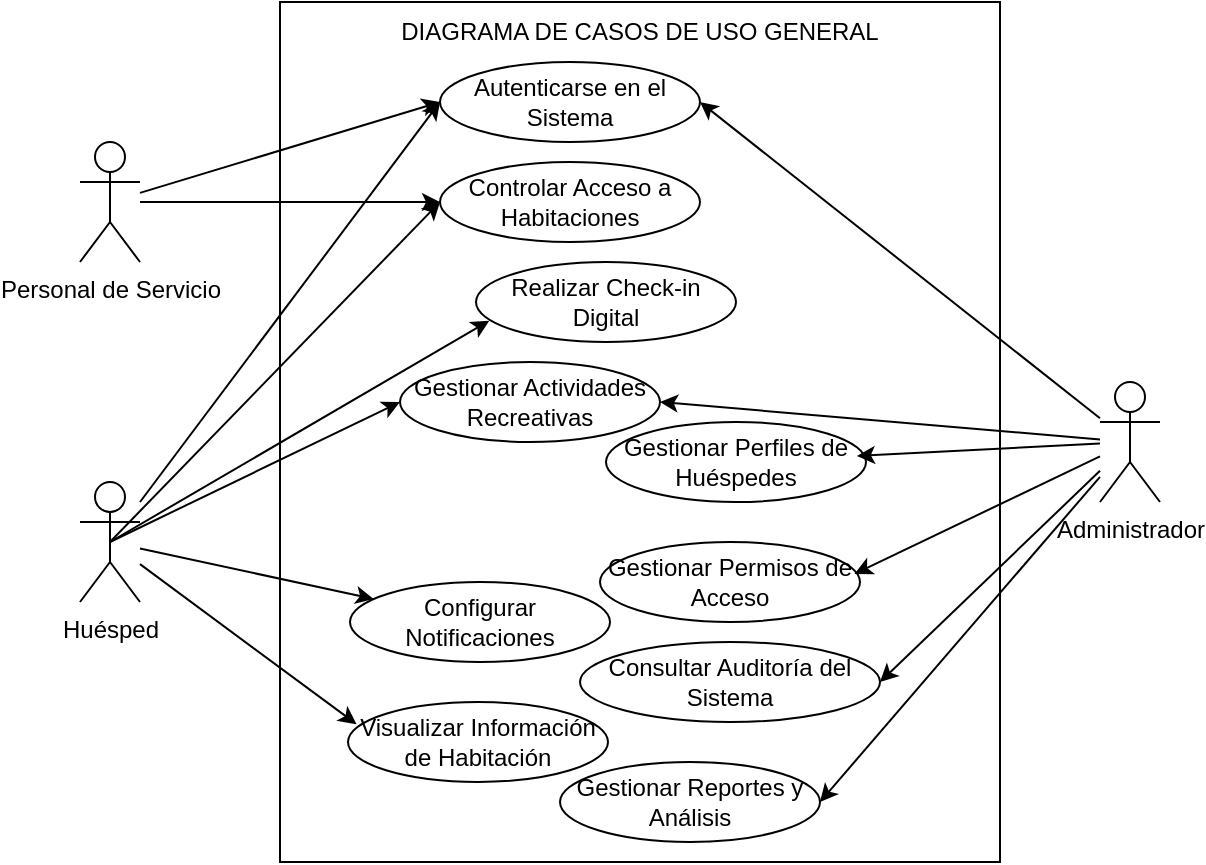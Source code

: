 <mxfile version="28.2.8">
  <diagram name="Página-1" id="imYS4RgtvVxFy-9Kshcz">
    <mxGraphModel dx="872" dy="439" grid="1" gridSize="10" guides="1" tooltips="1" connect="1" arrows="1" fold="1" page="1" pageScale="1" pageWidth="827" pageHeight="1169" math="0" shadow="0">
      <root>
        <mxCell id="0" />
        <mxCell id="1" parent="0" />
        <mxCell id="LPedVDwC0ZXYi0vRmJ3a-1" value="" style="rounded=0;whiteSpace=wrap;html=1;" vertex="1" parent="1">
          <mxGeometry x="250" y="40" width="360" height="430" as="geometry" />
        </mxCell>
        <mxCell id="LPedVDwC0ZXYi0vRmJ3a-2" value="Huésped" style="shape=umlActor;verticalLabelPosition=bottom;verticalAlign=top;html=1;outlineConnect=0;" vertex="1" parent="1">
          <mxGeometry x="150" y="280" width="30" height="60" as="geometry" />
        </mxCell>
        <mxCell id="LPedVDwC0ZXYi0vRmJ3a-4" value="Personal de Servicio" style="shape=umlActor;verticalLabelPosition=bottom;verticalAlign=top;html=1;outlineConnect=0;" vertex="1" parent="1">
          <mxGeometry x="150" y="110" width="30" height="60" as="geometry" />
        </mxCell>
        <mxCell id="LPedVDwC0ZXYi0vRmJ3a-5" value="Realizar Check-in Digital" style="ellipse;whiteSpace=wrap;html=1;" vertex="1" parent="1">
          <mxGeometry x="348" y="170" width="130" height="40" as="geometry" />
        </mxCell>
        <mxCell id="LPedVDwC0ZXYi0vRmJ3a-7" value="" style="endArrow=classic;html=1;rounded=0;exitX=0.5;exitY=0.5;exitDx=0;exitDy=0;exitPerimeter=0;entryX=0.051;entryY=0.735;entryDx=0;entryDy=0;entryPerimeter=0;" edge="1" parent="1" source="LPedVDwC0ZXYi0vRmJ3a-2" target="LPedVDwC0ZXYi0vRmJ3a-5">
          <mxGeometry width="50" height="50" relative="1" as="geometry">
            <mxPoint x="310" y="210" as="sourcePoint" />
            <mxPoint x="360" y="160" as="targetPoint" />
          </mxGeometry>
        </mxCell>
        <mxCell id="LPedVDwC0ZXYi0vRmJ3a-9" value="Controlar Acceso a Habitaciones" style="ellipse;whiteSpace=wrap;html=1;" vertex="1" parent="1">
          <mxGeometry x="330" y="120" width="130" height="40" as="geometry" />
        </mxCell>
        <mxCell id="LPedVDwC0ZXYi0vRmJ3a-10" value="Gestionar Actividades Recreativas" style="ellipse;whiteSpace=wrap;html=1;" vertex="1" parent="1">
          <mxGeometry x="310" y="220" width="130" height="40" as="geometry" />
        </mxCell>
        <mxCell id="LPedVDwC0ZXYi0vRmJ3a-11" value="Gestionar Perfiles de Huéspedes" style="ellipse;whiteSpace=wrap;html=1;" vertex="1" parent="1">
          <mxGeometry x="413" y="250" width="130" height="40" as="geometry" />
        </mxCell>
        <mxCell id="LPedVDwC0ZXYi0vRmJ3a-12" value="Administrador" style="shape=umlActor;verticalLabelPosition=bottom;verticalAlign=top;html=1;outlineConnect=0;" vertex="1" parent="1">
          <mxGeometry x="660" y="230" width="30" height="60" as="geometry" />
        </mxCell>
        <mxCell id="LPedVDwC0ZXYi0vRmJ3a-13" value="" style="endArrow=classic;html=1;rounded=0;exitX=0.5;exitY=0.5;exitDx=0;exitDy=0;exitPerimeter=0;entryX=0;entryY=0.5;entryDx=0;entryDy=0;" edge="1" parent="1" source="LPedVDwC0ZXYi0vRmJ3a-2" target="LPedVDwC0ZXYi0vRmJ3a-9">
          <mxGeometry width="50" height="50" relative="1" as="geometry">
            <mxPoint x="370" y="240" as="sourcePoint" />
            <mxPoint x="340" y="160" as="targetPoint" />
          </mxGeometry>
        </mxCell>
        <mxCell id="LPedVDwC0ZXYi0vRmJ3a-14" value="" style="endArrow=classic;html=1;rounded=0;exitX=0.5;exitY=0.5;exitDx=0;exitDy=0;exitPerimeter=0;entryX=0;entryY=0.5;entryDx=0;entryDy=0;" edge="1" parent="1" source="LPedVDwC0ZXYi0vRmJ3a-2" target="LPedVDwC0ZXYi0vRmJ3a-10">
          <mxGeometry width="50" height="50" relative="1" as="geometry">
            <mxPoint x="225" y="130" as="sourcePoint" />
            <mxPoint x="350" y="170" as="targetPoint" />
          </mxGeometry>
        </mxCell>
        <mxCell id="LPedVDwC0ZXYi0vRmJ3a-15" value="" style="endArrow=classic;html=1;rounded=0;entryX=0;entryY=0.5;entryDx=0;entryDy=0;" edge="1" parent="1" source="LPedVDwC0ZXYi0vRmJ3a-4" target="LPedVDwC0ZXYi0vRmJ3a-9">
          <mxGeometry width="50" height="50" relative="1" as="geometry">
            <mxPoint x="370" y="240" as="sourcePoint" />
            <mxPoint x="360" y="180" as="targetPoint" />
          </mxGeometry>
        </mxCell>
        <mxCell id="LPedVDwC0ZXYi0vRmJ3a-16" value="" style="endArrow=classic;html=1;rounded=0;entryX=0.965;entryY=0.425;entryDx=0;entryDy=0;entryPerimeter=0;" edge="1" parent="1" source="LPedVDwC0ZXYi0vRmJ3a-12" target="LPedVDwC0ZXYi0vRmJ3a-11">
          <mxGeometry width="50" height="50" relative="1" as="geometry">
            <mxPoint x="370" y="240" as="sourcePoint" />
            <mxPoint x="420" y="190" as="targetPoint" />
          </mxGeometry>
        </mxCell>
        <mxCell id="LPedVDwC0ZXYi0vRmJ3a-17" value="Gestionar Permisos de Acceso" style="ellipse;whiteSpace=wrap;html=1;" vertex="1" parent="1">
          <mxGeometry x="410" y="310" width="130" height="40" as="geometry" />
        </mxCell>
        <mxCell id="LPedVDwC0ZXYi0vRmJ3a-18" value="" style="endArrow=classic;html=1;rounded=0;entryX=0.979;entryY=0.399;entryDx=0;entryDy=0;entryPerimeter=0;" edge="1" parent="1" source="LPedVDwC0ZXYi0vRmJ3a-12" target="LPedVDwC0ZXYi0vRmJ3a-17">
          <mxGeometry width="50" height="50" relative="1" as="geometry">
            <mxPoint x="370" y="240" as="sourcePoint" />
            <mxPoint x="420" y="190" as="targetPoint" />
          </mxGeometry>
        </mxCell>
        <mxCell id="LPedVDwC0ZXYi0vRmJ3a-19" value="Consultar Auditoría del Sistema" style="ellipse;whiteSpace=wrap;html=1;" vertex="1" parent="1">
          <mxGeometry x="400" y="360" width="150" height="40" as="geometry" />
        </mxCell>
        <mxCell id="LPedVDwC0ZXYi0vRmJ3a-20" value="Gestionar Reportes y Análisis" style="ellipse;whiteSpace=wrap;html=1;" vertex="1" parent="1">
          <mxGeometry x="390" y="420" width="130" height="40" as="geometry" />
        </mxCell>
        <mxCell id="LPedVDwC0ZXYi0vRmJ3a-21" value="" style="endArrow=classic;html=1;rounded=0;entryX=1;entryY=0.5;entryDx=0;entryDy=0;" edge="1" parent="1" source="LPedVDwC0ZXYi0vRmJ3a-12" target="LPedVDwC0ZXYi0vRmJ3a-19">
          <mxGeometry width="50" height="50" relative="1" as="geometry">
            <mxPoint x="370" y="350" as="sourcePoint" />
            <mxPoint x="420" y="300" as="targetPoint" />
          </mxGeometry>
        </mxCell>
        <mxCell id="LPedVDwC0ZXYi0vRmJ3a-23" value="" style="endArrow=classic;html=1;rounded=0;entryX=1;entryY=0.5;entryDx=0;entryDy=0;" edge="1" parent="1" source="LPedVDwC0ZXYi0vRmJ3a-12" target="LPedVDwC0ZXYi0vRmJ3a-20">
          <mxGeometry width="50" height="50" relative="1" as="geometry">
            <mxPoint x="610" y="310" as="sourcePoint" />
            <mxPoint x="620" y="190" as="targetPoint" />
          </mxGeometry>
        </mxCell>
        <mxCell id="LPedVDwC0ZXYi0vRmJ3a-25" value="Autenticarse en el Sistema" style="ellipse;whiteSpace=wrap;html=1;" vertex="1" parent="1">
          <mxGeometry x="330" y="70" width="130" height="40" as="geometry" />
        </mxCell>
        <mxCell id="LPedVDwC0ZXYi0vRmJ3a-26" value="" style="endArrow=classic;html=1;rounded=0;entryX=0;entryY=0.5;entryDx=0;entryDy=0;" edge="1" parent="1" source="LPedVDwC0ZXYi0vRmJ3a-2" target="LPedVDwC0ZXYi0vRmJ3a-25">
          <mxGeometry width="50" height="50" relative="1" as="geometry">
            <mxPoint x="220" y="120" as="sourcePoint" />
            <mxPoint x="450" y="170" as="targetPoint" />
          </mxGeometry>
        </mxCell>
        <mxCell id="LPedVDwC0ZXYi0vRmJ3a-27" value="" style="endArrow=classic;html=1;rounded=0;entryX=0;entryY=0.5;entryDx=0;entryDy=0;" edge="1" parent="1" source="LPedVDwC0ZXYi0vRmJ3a-4" target="LPedVDwC0ZXYi0vRmJ3a-25">
          <mxGeometry width="50" height="50" relative="1" as="geometry">
            <mxPoint x="230" y="130" as="sourcePoint" />
            <mxPoint x="350" y="240" as="targetPoint" />
          </mxGeometry>
        </mxCell>
        <mxCell id="LPedVDwC0ZXYi0vRmJ3a-28" value="" style="endArrow=classic;html=1;rounded=0;entryX=1;entryY=0.5;entryDx=0;entryDy=0;" edge="1" parent="1" source="LPedVDwC0ZXYi0vRmJ3a-12" target="LPedVDwC0ZXYi0vRmJ3a-25">
          <mxGeometry width="50" height="50" relative="1" as="geometry">
            <mxPoint x="240" y="231" as="sourcePoint" />
            <mxPoint x="350" y="240" as="targetPoint" />
          </mxGeometry>
        </mxCell>
        <mxCell id="LPedVDwC0ZXYi0vRmJ3a-29" value="Configurar Notificaciones" style="ellipse;whiteSpace=wrap;html=1;" vertex="1" parent="1">
          <mxGeometry x="285" y="330" width="130" height="40" as="geometry" />
        </mxCell>
        <mxCell id="LPedVDwC0ZXYi0vRmJ3a-30" value="Visualizar Información de Habitación" style="ellipse;whiteSpace=wrap;html=1;" vertex="1" parent="1">
          <mxGeometry x="284" y="390" width="130" height="40" as="geometry" />
        </mxCell>
        <mxCell id="LPedVDwC0ZXYi0vRmJ3a-32" value="" style="endArrow=classic;html=1;rounded=0;" edge="1" parent="1" source="LPedVDwC0ZXYi0vRmJ3a-2" target="LPedVDwC0ZXYi0vRmJ3a-29">
          <mxGeometry width="50" height="50" relative="1" as="geometry">
            <mxPoint x="400" y="320" as="sourcePoint" />
            <mxPoint x="450" y="270" as="targetPoint" />
          </mxGeometry>
        </mxCell>
        <mxCell id="LPedVDwC0ZXYi0vRmJ3a-33" value="" style="endArrow=classic;html=1;rounded=0;entryX=0.033;entryY=0.278;entryDx=0;entryDy=0;entryPerimeter=0;" edge="1" parent="1" source="LPedVDwC0ZXYi0vRmJ3a-2" target="LPedVDwC0ZXYi0vRmJ3a-30">
          <mxGeometry width="50" height="50" relative="1" as="geometry">
            <mxPoint x="400" y="320" as="sourcePoint" />
            <mxPoint x="450" y="270" as="targetPoint" />
          </mxGeometry>
        </mxCell>
        <mxCell id="LPedVDwC0ZXYi0vRmJ3a-35" value="" style="endArrow=classic;html=1;rounded=0;entryX=1;entryY=0.5;entryDx=0;entryDy=0;" edge="1" parent="1" source="LPedVDwC0ZXYi0vRmJ3a-12" target="LPedVDwC0ZXYi0vRmJ3a-10">
          <mxGeometry width="50" height="50" relative="1" as="geometry">
            <mxPoint x="330" y="260" as="sourcePoint" />
            <mxPoint x="380" y="210" as="targetPoint" />
          </mxGeometry>
        </mxCell>
        <mxCell id="LPedVDwC0ZXYi0vRmJ3a-36" value="DIAGRAMA DE CASOS DE USO GENERAL" style="text;html=1;whiteSpace=wrap;strokeColor=none;fillColor=none;align=center;verticalAlign=middle;rounded=0;" vertex="1" parent="1">
          <mxGeometry x="285" y="40" width="290" height="30" as="geometry" />
        </mxCell>
      </root>
    </mxGraphModel>
  </diagram>
</mxfile>
